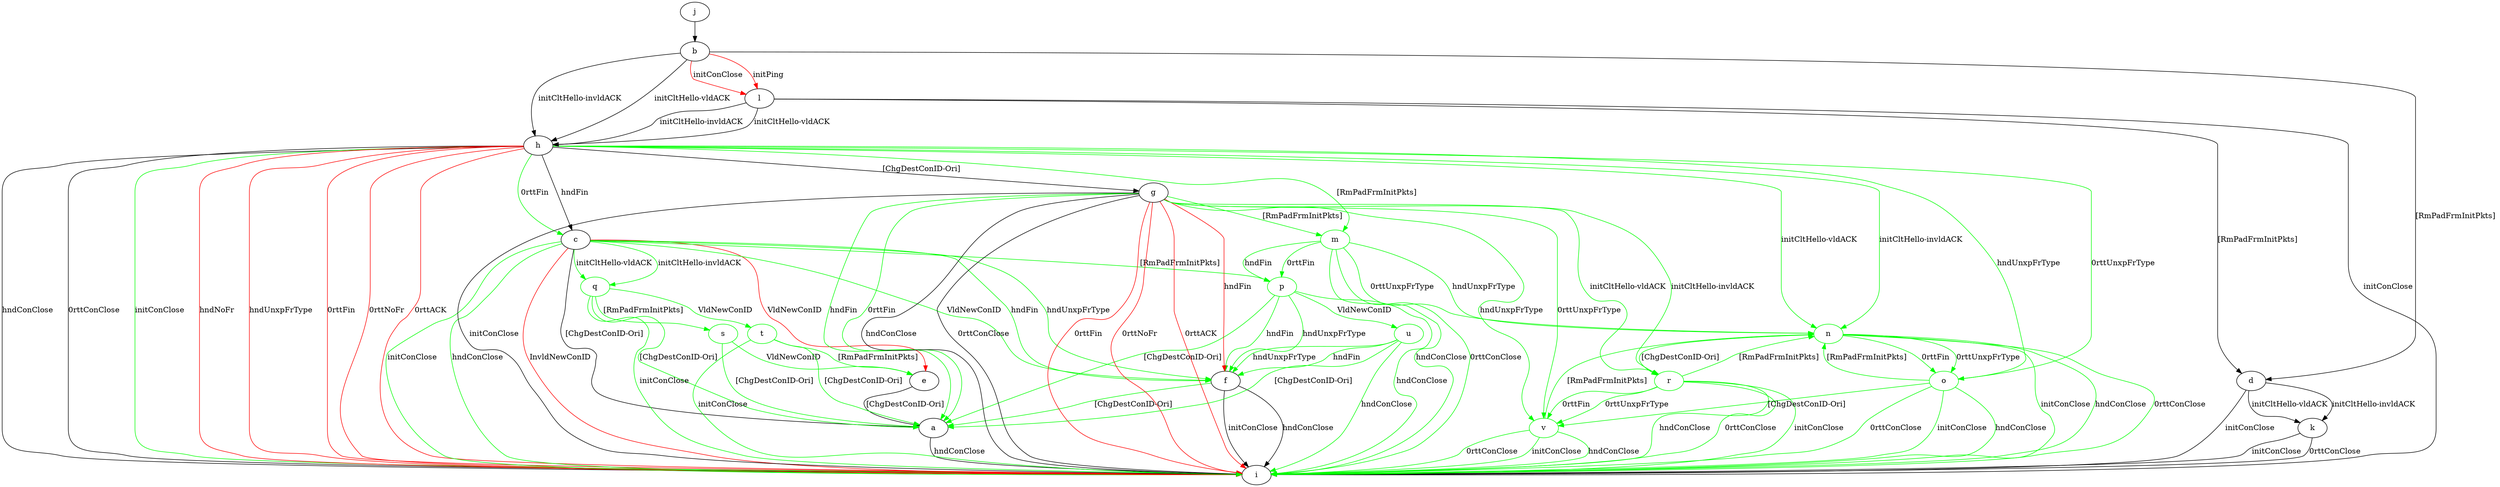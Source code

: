 digraph "" {
	a -> i	[key=0,
		label="hndConClose "];
	b -> d	[key=0,
		label="[RmPadFrmInitPkts] "];
	b -> h	[key=0,
		label="initCltHello-vldACK "];
	b -> h	[key=1,
		label="initCltHello-invldACK "];
	b -> l	[key=0,
		color=red,
		label="initPing "];
	b -> l	[key=1,
		color=red,
		label="initConClose "];
	c -> a	[key=0,
		label="[ChgDestConID-Ori] "];
	c -> e	[key=0,
		color=red,
		label="VldNewConID "];
	c -> f	[key=0,
		color=green,
		label="hndFin "];
	c -> f	[key=1,
		color=green,
		label="hndUnxpFrType "];
	c -> f	[key=2,
		color=green,
		label="VldNewConID "];
	c -> i	[key=0,
		color=green,
		label="initConClose "];
	c -> i	[key=1,
		color=green,
		label="hndConClose "];
	c -> i	[key=2,
		color=red,
		label="InvldNewConID "];
	p	[color=green];
	c -> p	[key=0,
		color=green,
		label="[RmPadFrmInitPkts] "];
	q	[color=green];
	c -> q	[key=0,
		color=green,
		label="initCltHello-vldACK "];
	c -> q	[key=1,
		color=green,
		label="initCltHello-invldACK "];
	d -> i	[key=0,
		label="initConClose "];
	d -> k	[key=0,
		label="initCltHello-vldACK "];
	d -> k	[key=1,
		label="initCltHello-invldACK "];
	e -> a	[key=0,
		label="[ChgDestConID-Ori] "];
	f -> a	[key=0,
		color=green,
		label="[ChgDestConID-Ori] "];
	f -> i	[key=0,
		label="initConClose "];
	f -> i	[key=1,
		label="hndConClose "];
	g -> a	[key=0,
		color=green,
		label="hndFin "];
	g -> a	[key=1,
		color=green,
		label="0rttFin "];
	g -> f	[key=0,
		color=red,
		label="hndFin "];
	g -> i	[key=0,
		label="initConClose "];
	g -> i	[key=1,
		label="hndConClose "];
	g -> i	[key=2,
		label="0rttConClose "];
	g -> i	[key=3,
		color=red,
		label="0rttFin "];
	g -> i	[key=4,
		color=red,
		label="0rttNoFr "];
	g -> i	[key=5,
		color=red,
		label="0rttACK "];
	m	[color=green];
	g -> m	[key=0,
		color=green,
		label="[RmPadFrmInitPkts] "];
	r	[color=green];
	g -> r	[key=0,
		color=green,
		label="initCltHello-vldACK "];
	g -> r	[key=1,
		color=green,
		label="initCltHello-invldACK "];
	v	[color=green];
	g -> v	[key=0,
		color=green,
		label="hndUnxpFrType "];
	g -> v	[key=1,
		color=green,
		label="0rttUnxpFrType "];
	h -> c	[key=0,
		label="hndFin "];
	h -> c	[key=1,
		color=green,
		label="0rttFin "];
	h -> g	[key=0,
		label="[ChgDestConID-Ori] "];
	h -> i	[key=0,
		label="hndConClose "];
	h -> i	[key=1,
		label="0rttConClose "];
	h -> i	[key=2,
		color=green,
		label="initConClose "];
	h -> i	[key=3,
		color=red,
		label="hndNoFr "];
	h -> i	[key=4,
		color=red,
		label="hndUnxpFrType "];
	h -> i	[key=5,
		color=red,
		label="0rttFin "];
	h -> i	[key=6,
		color=red,
		label="0rttNoFr "];
	h -> i	[key=7,
		color=red,
		label="0rttACK "];
	h -> m	[key=0,
		color=green,
		label="[RmPadFrmInitPkts] "];
	n	[color=green];
	h -> n	[key=0,
		color=green,
		label="initCltHello-vldACK "];
	h -> n	[key=1,
		color=green,
		label="initCltHello-invldACK "];
	o	[color=green];
	h -> o	[key=0,
		color=green,
		label="hndUnxpFrType "];
	h -> o	[key=1,
		color=green,
		label="0rttUnxpFrType "];
	j -> b	[key=0];
	k -> i	[key=0,
		label="initConClose "];
	k -> i	[key=1,
		label="0rttConClose "];
	l -> d	[key=0,
		label="[RmPadFrmInitPkts] "];
	l -> h	[key=0,
		label="initCltHello-vldACK "];
	l -> h	[key=1,
		label="initCltHello-invldACK "];
	l -> i	[key=0,
		label="initConClose "];
	m -> i	[key=0,
		color=green,
		label="hndConClose "];
	m -> i	[key=1,
		color=green,
		label="0rttConClose "];
	m -> n	[key=0,
		color=green,
		label="hndUnxpFrType "];
	m -> n	[key=1,
		color=green,
		label="0rttUnxpFrType "];
	m -> p	[key=0,
		color=green,
		label="hndFin "];
	m -> p	[key=1,
		color=green,
		label="0rttFin "];
	n -> i	[key=0,
		color=green,
		label="initConClose "];
	n -> i	[key=1,
		color=green,
		label="hndConClose "];
	n -> i	[key=2,
		color=green,
		label="0rttConClose "];
	n -> o	[key=0,
		color=green,
		label="0rttFin "];
	n -> o	[key=1,
		color=green,
		label="0rttUnxpFrType "];
	n -> r	[key=0,
		color=green,
		label="[ChgDestConID-Ori] "];
	o -> i	[key=0,
		color=green,
		label="initConClose "];
	o -> i	[key=1,
		color=green,
		label="hndConClose "];
	o -> i	[key=2,
		color=green,
		label="0rttConClose "];
	o -> n	[key=0,
		color=green,
		label="[RmPadFrmInitPkts] "];
	o -> v	[key=0,
		color=green,
		label="[ChgDestConID-Ori] "];
	p -> a	[key=0,
		color=green,
		label="[ChgDestConID-Ori] "];
	p -> f	[key=0,
		color=green,
		label="hndFin "];
	p -> f	[key=1,
		color=green,
		label="hndUnxpFrType "];
	p -> i	[key=0,
		color=green,
		label="hndConClose "];
	u	[color=green];
	p -> u	[key=0,
		color=green,
		label="VldNewConID "];
	q -> a	[key=0,
		color=green,
		label="[ChgDestConID-Ori] "];
	q -> i	[key=0,
		color=green,
		label="initConClose "];
	s	[color=green];
	q -> s	[key=0,
		color=green,
		label="[RmPadFrmInitPkts] "];
	t	[color=green];
	q -> t	[key=0,
		color=green,
		label="VldNewConID "];
	r -> i	[key=0,
		color=green,
		label="initConClose "];
	r -> i	[key=1,
		color=green,
		label="hndConClose "];
	r -> i	[key=2,
		color=green,
		label="0rttConClose "];
	r -> n	[key=0,
		color=green,
		label="[RmPadFrmInitPkts] "];
	r -> v	[key=0,
		color=green,
		label="0rttFin "];
	r -> v	[key=1,
		color=green,
		label="0rttUnxpFrType "];
	s -> a	[key=0,
		color=green,
		label="[ChgDestConID-Ori] "];
	s -> e	[key=0,
		color=green,
		label="VldNewConID "];
	t -> a	[key=0,
		color=green,
		label="[ChgDestConID-Ori] "];
	t -> e	[key=0,
		color=green,
		label="[RmPadFrmInitPkts] "];
	t -> i	[key=0,
		color=green,
		label="initConClose "];
	u -> a	[key=0,
		color=green,
		label="[ChgDestConID-Ori] "];
	u -> f	[key=0,
		color=green,
		label="hndFin "];
	u -> f	[key=1,
		color=green,
		label="hndUnxpFrType "];
	u -> i	[key=0,
		color=green,
		label="hndConClose "];
	v -> i	[key=0,
		color=green,
		label="initConClose "];
	v -> i	[key=1,
		color=green,
		label="hndConClose "];
	v -> i	[key=2,
		color=green,
		label="0rttConClose "];
	v -> n	[key=0,
		color=green,
		label="[RmPadFrmInitPkts] "];
}
